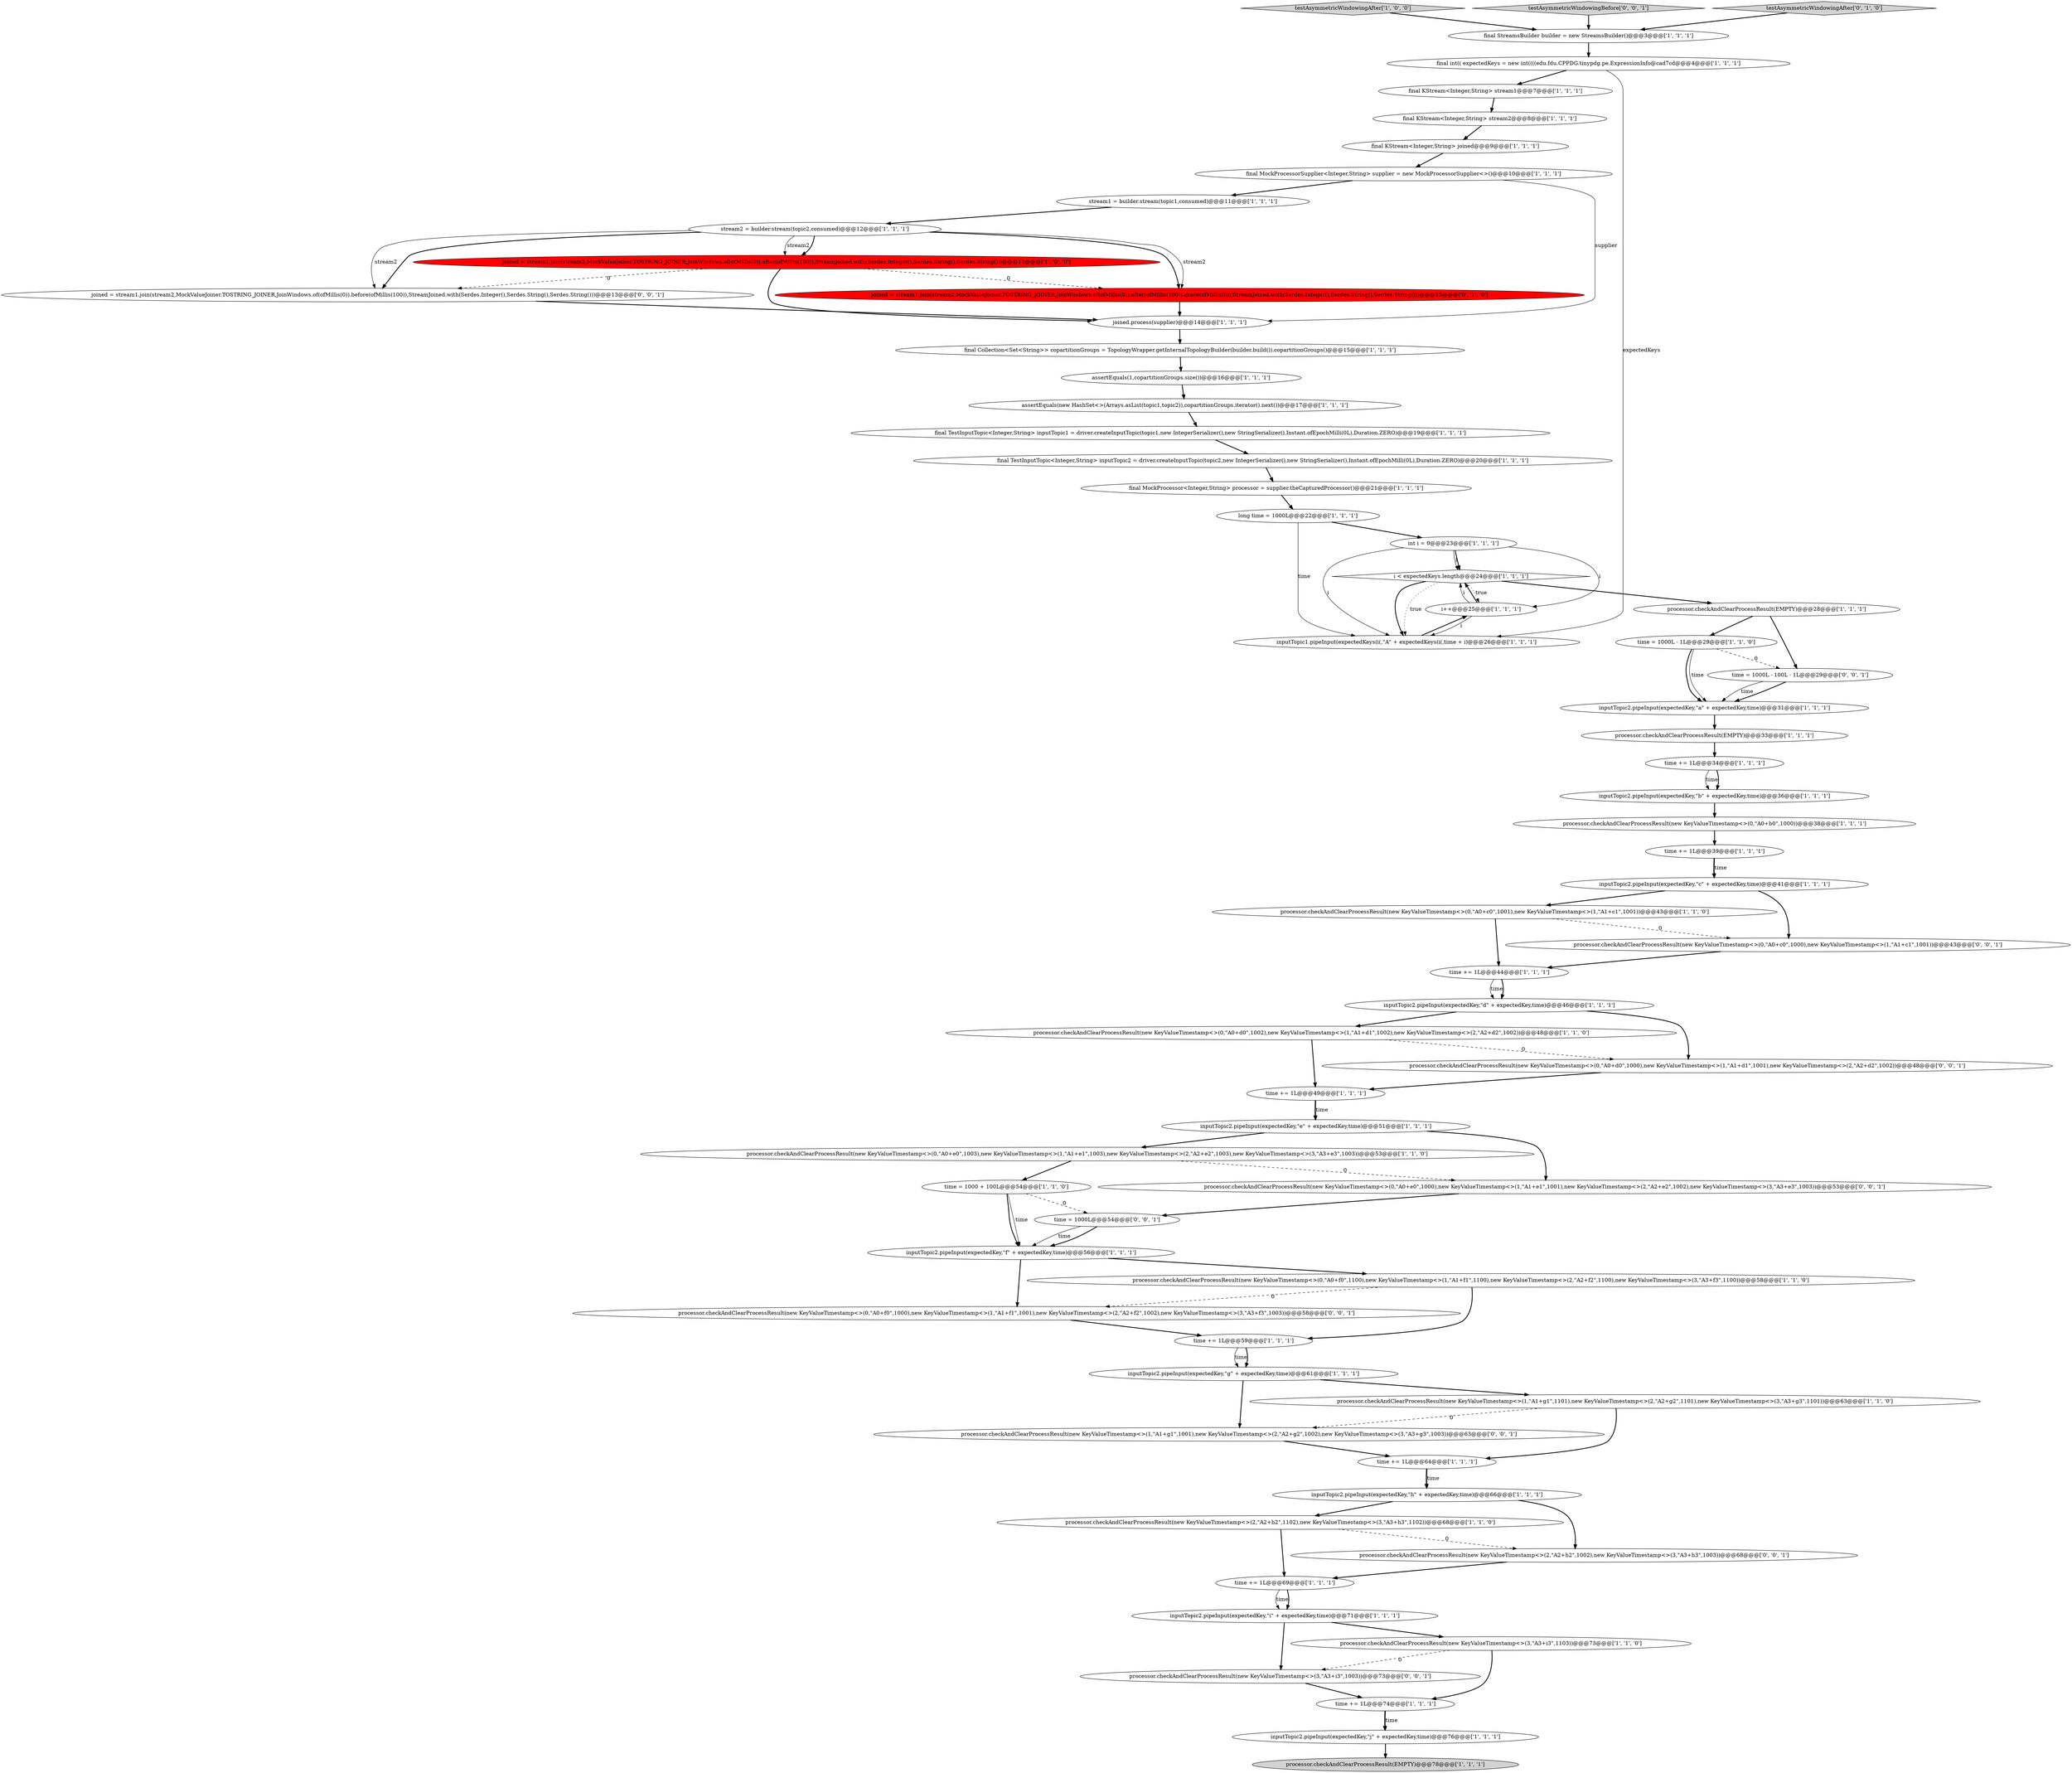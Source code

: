 digraph {
42 [style = filled, label = "processor.checkAndClearProcessResult(new KeyValueTimestamp<>(0,\"A0+e0\",1003),new KeyValueTimestamp<>(1,\"A1+e1\",1003),new KeyValueTimestamp<>(2,\"A2+e2\",1003),new KeyValueTimestamp<>(3,\"A3+e3\",1003))@@@53@@@['1', '1', '0']", fillcolor = white, shape = ellipse image = "AAA0AAABBB1BBB"];
29 [style = filled, label = "int i = 0@@@23@@@['1', '1', '1']", fillcolor = white, shape = ellipse image = "AAA0AAABBB1BBB"];
32 [style = filled, label = "final TestInputTopic<Integer,String> inputTopic2 = driver.createInputTopic(topic2,new IntegerSerializer(),new StringSerializer(),Instant.ofEpochMilli(0L),Duration.ZERO)@@@20@@@['1', '1', '1']", fillcolor = white, shape = ellipse image = "AAA0AAABBB1BBB"];
36 [style = filled, label = "time += 1L@@@59@@@['1', '1', '1']", fillcolor = white, shape = ellipse image = "AAA0AAABBB1BBB"];
48 [style = filled, label = "processor.checkAndClearProcessResult(EMPTY)@@@78@@@['1', '1', '1']", fillcolor = lightgray, shape = ellipse image = "AAA0AAABBB1BBB"];
5 [style = filled, label = "inputTopic2.pipeInput(expectedKey,\"g\" + expectedKey,time)@@@61@@@['1', '1', '1']", fillcolor = white, shape = ellipse image = "AAA0AAABBB1BBB"];
51 [style = filled, label = "processor.checkAndClearProcessResult(new KeyValueTimestamp<>(0,\"A0+c0\",1001),new KeyValueTimestamp<>(1,\"A1+c1\",1001))@@@43@@@['1', '1', '0']", fillcolor = white, shape = ellipse image = "AAA0AAABBB1BBB"];
63 [style = filled, label = "processor.checkAndClearProcessResult(new KeyValueTimestamp<>(3,\"A3+i3\",1003))@@@73@@@['0', '0', '1']", fillcolor = white, shape = ellipse image = "AAA0AAABBB3BBB"];
65 [style = filled, label = "processor.checkAndClearProcessResult(new KeyValueTimestamp<>(1,\"A1+g1\",1001),new KeyValueTimestamp<>(2,\"A2+g2\",1002),new KeyValueTimestamp<>(3,\"A3+g3\",1003))@@@63@@@['0', '0', '1']", fillcolor = white, shape = ellipse image = "AAA0AAABBB3BBB"];
56 [style = filled, label = "processor.checkAndClearProcessResult(new KeyValueTimestamp<>(0,\"A0+f0\",1000),new KeyValueTimestamp<>(1,\"A1+f1\",1001),new KeyValueTimestamp<>(2,\"A2+f2\",1002),new KeyValueTimestamp<>(3,\"A3+f3\",1003))@@@58@@@['0', '0', '1']", fillcolor = white, shape = ellipse image = "AAA0AAABBB3BBB"];
35 [style = filled, label = "testAsymmetricWindowingAfter['1', '0', '0']", fillcolor = lightgray, shape = diamond image = "AAA0AAABBB1BBB"];
1 [style = filled, label = "processor.checkAndClearProcessResult(new KeyValueTimestamp<>(1,\"A1+g1\",1101),new KeyValueTimestamp<>(2,\"A2+g2\",1101),new KeyValueTimestamp<>(3,\"A3+g3\",1101))@@@63@@@['1', '1', '0']", fillcolor = white, shape = ellipse image = "AAA0AAABBB1BBB"];
37 [style = filled, label = "processor.checkAndClearProcessResult(new KeyValueTimestamp<>(2,\"A2+h2\",1102),new KeyValueTimestamp<>(3,\"A3+h3\",1102))@@@68@@@['1', '1', '0']", fillcolor = white, shape = ellipse image = "AAA0AAABBB1BBB"];
14 [style = filled, label = "inputTopic2.pipeInput(expectedKey,\"i\" + expectedKey,time)@@@71@@@['1', '1', '1']", fillcolor = white, shape = ellipse image = "AAA0AAABBB1BBB"];
22 [style = filled, label = "stream1 = builder.stream(topic1,consumed)@@@11@@@['1', '1', '1']", fillcolor = white, shape = ellipse image = "AAA0AAABBB1BBB"];
49 [style = filled, label = "inputTopic2.pipeInput(expectedKey,\"d\" + expectedKey,time)@@@46@@@['1', '1', '1']", fillcolor = white, shape = ellipse image = "AAA0AAABBB1BBB"];
16 [style = filled, label = "i++@@@25@@@['1', '1', '1']", fillcolor = white, shape = ellipse image = "AAA0AAABBB1BBB"];
59 [style = filled, label = "time = 1000L - 100L - 1L@@@29@@@['0', '0', '1']", fillcolor = white, shape = ellipse image = "AAA0AAABBB3BBB"];
7 [style = filled, label = "time += 1L@@@39@@@['1', '1', '1']", fillcolor = white, shape = ellipse image = "AAA0AAABBB1BBB"];
50 [style = filled, label = "processor.checkAndClearProcessResult(EMPTY)@@@28@@@['1', '1', '1']", fillcolor = white, shape = ellipse image = "AAA0AAABBB1BBB"];
24 [style = filled, label = "inputTopic2.pipeInput(expectedKey,\"j\" + expectedKey,time)@@@76@@@['1', '1', '1']", fillcolor = white, shape = ellipse image = "AAA0AAABBB1BBB"];
62 [style = filled, label = "time = 1000L@@@54@@@['0', '0', '1']", fillcolor = white, shape = ellipse image = "AAA0AAABBB3BBB"];
64 [style = filled, label = "processor.checkAndClearProcessResult(new KeyValueTimestamp<>(2,\"A2+h2\",1002),new KeyValueTimestamp<>(3,\"A3+h3\",1003))@@@68@@@['0', '0', '1']", fillcolor = white, shape = ellipse image = "AAA0AAABBB3BBB"];
47 [style = filled, label = "final MockProcessorSupplier<Integer,String> supplier = new MockProcessorSupplier<>()@@@10@@@['1', '1', '1']", fillcolor = white, shape = ellipse image = "AAA0AAABBB1BBB"];
0 [style = filled, label = "stream2 = builder.stream(topic2,consumed)@@@12@@@['1', '1', '1']", fillcolor = white, shape = ellipse image = "AAA0AAABBB1BBB"];
44 [style = filled, label = "time = 1000L - 1L@@@29@@@['1', '1', '0']", fillcolor = white, shape = ellipse image = "AAA0AAABBB1BBB"];
28 [style = filled, label = "time += 1L@@@49@@@['1', '1', '1']", fillcolor = white, shape = ellipse image = "AAA0AAABBB1BBB"];
34 [style = filled, label = "processor.checkAndClearProcessResult(new KeyValueTimestamp<>(0,\"A0+d0\",1002),new KeyValueTimestamp<>(1,\"A1+d1\",1002),new KeyValueTimestamp<>(2,\"A2+d2\",1002))@@@48@@@['1', '1', '0']", fillcolor = white, shape = ellipse image = "AAA0AAABBB1BBB"];
52 [style = filled, label = "final KStream<Integer,String> stream1@@@7@@@['1', '1', '1']", fillcolor = white, shape = ellipse image = "AAA0AAABBB1BBB"];
3 [style = filled, label = "inputTopic2.pipeInput(expectedKey,\"b\" + expectedKey,time)@@@36@@@['1', '1', '1']", fillcolor = white, shape = ellipse image = "AAA0AAABBB1BBB"];
33 [style = filled, label = "inputTopic2.pipeInput(expectedKey,\"e\" + expectedKey,time)@@@51@@@['1', '1', '1']", fillcolor = white, shape = ellipse image = "AAA0AAABBB1BBB"];
2 [style = filled, label = "inputTopic2.pipeInput(expectedKey,\"h\" + expectedKey,time)@@@66@@@['1', '1', '1']", fillcolor = white, shape = ellipse image = "AAA0AAABBB1BBB"];
30 [style = filled, label = "time += 1L@@@74@@@['1', '1', '1']", fillcolor = white, shape = ellipse image = "AAA0AAABBB1BBB"];
38 [style = filled, label = "time += 1L@@@69@@@['1', '1', '1']", fillcolor = white, shape = ellipse image = "AAA0AAABBB1BBB"];
46 [style = filled, label = "final TestInputTopic<Integer,String> inputTopic1 = driver.createInputTopic(topic1,new IntegerSerializer(),new StringSerializer(),Instant.ofEpochMilli(0L),Duration.ZERO)@@@19@@@['1', '1', '1']", fillcolor = white, shape = ellipse image = "AAA0AAABBB1BBB"];
61 [style = filled, label = "testAsymmetricWindowingBefore['0', '0', '1']", fillcolor = lightgray, shape = diamond image = "AAA0AAABBB3BBB"];
57 [style = filled, label = "joined = stream1.join(stream2,MockValueJoiner.TOSTRING_JOINER,JoinWindows.of(ofMillis(0)).before(ofMillis(100)),StreamJoined.with(Serdes.Integer(),Serdes.String(),Serdes.String()))@@@13@@@['0', '0', '1']", fillcolor = white, shape = ellipse image = "AAA0AAABBB3BBB"];
60 [style = filled, label = "processor.checkAndClearProcessResult(new KeyValueTimestamp<>(0,\"A0+d0\",1000),new KeyValueTimestamp<>(1,\"A1+d1\",1001),new KeyValueTimestamp<>(2,\"A2+d2\",1002))@@@48@@@['0', '0', '1']", fillcolor = white, shape = ellipse image = "AAA0AAABBB3BBB"];
11 [style = filled, label = "processor.checkAndClearProcessResult(EMPTY)@@@33@@@['1', '1', '1']", fillcolor = white, shape = ellipse image = "AAA0AAABBB1BBB"];
12 [style = filled, label = "time += 1L@@@44@@@['1', '1', '1']", fillcolor = white, shape = ellipse image = "AAA0AAABBB1BBB"];
4 [style = filled, label = "inputTopic2.pipeInput(expectedKey,\"c\" + expectedKey,time)@@@41@@@['1', '1', '1']", fillcolor = white, shape = ellipse image = "AAA0AAABBB1BBB"];
15 [style = filled, label = "time += 1L@@@34@@@['1', '1', '1']", fillcolor = white, shape = ellipse image = "AAA0AAABBB1BBB"];
6 [style = filled, label = "i < expectedKeys.length@@@24@@@['1', '1', '1']", fillcolor = white, shape = diamond image = "AAA0AAABBB1BBB"];
10 [style = filled, label = "final MockProcessor<Integer,String> processor = supplier.theCapturedProcessor()@@@21@@@['1', '1', '1']", fillcolor = white, shape = ellipse image = "AAA0AAABBB1BBB"];
20 [style = filled, label = "processor.checkAndClearProcessResult(new KeyValueTimestamp<>(0,\"A0+b0\",1000))@@@38@@@['1', '1', '1']", fillcolor = white, shape = ellipse image = "AAA0AAABBB1BBB"];
31 [style = filled, label = "time += 1L@@@64@@@['1', '1', '1']", fillcolor = white, shape = ellipse image = "AAA0AAABBB1BBB"];
45 [style = filled, label = "assertEquals(new HashSet<>(Arrays.asList(topic1,topic2)),copartitionGroups.iterator().next())@@@17@@@['1', '1', '1']", fillcolor = white, shape = ellipse image = "AAA0AAABBB1BBB"];
55 [style = filled, label = "processor.checkAndClearProcessResult(new KeyValueTimestamp<>(0,\"A0+e0\",1000),new KeyValueTimestamp<>(1,\"A1+e1\",1001),new KeyValueTimestamp<>(2,\"A2+e2\",1002),new KeyValueTimestamp<>(3,\"A3+e3\",1003))@@@53@@@['0', '0', '1']", fillcolor = white, shape = ellipse image = "AAA0AAABBB3BBB"];
9 [style = filled, label = "inputTopic2.pipeInput(expectedKey,\"f\" + expectedKey,time)@@@56@@@['1', '1', '1']", fillcolor = white, shape = ellipse image = "AAA0AAABBB1BBB"];
43 [style = filled, label = "processor.checkAndClearProcessResult(new KeyValueTimestamp<>(3,\"A3+i3\",1103))@@@73@@@['1', '1', '0']", fillcolor = white, shape = ellipse image = "AAA0AAABBB1BBB"];
54 [style = filled, label = "testAsymmetricWindowingAfter['0', '1', '0']", fillcolor = lightgray, shape = diamond image = "AAA0AAABBB2BBB"];
17 [style = filled, label = "final StreamsBuilder builder = new StreamsBuilder()@@@3@@@['1', '1', '1']", fillcolor = white, shape = ellipse image = "AAA0AAABBB1BBB"];
40 [style = filled, label = "final Collection<Set<String>> copartitionGroups = TopologyWrapper.getInternalTopologyBuilder(builder.build()).copartitionGroups()@@@15@@@['1', '1', '1']", fillcolor = white, shape = ellipse image = "AAA0AAABBB1BBB"];
41 [style = filled, label = "processor.checkAndClearProcessResult(new KeyValueTimestamp<>(0,\"A0+f0\",1100),new KeyValueTimestamp<>(1,\"A1+f1\",1100),new KeyValueTimestamp<>(2,\"A2+f2\",1100),new KeyValueTimestamp<>(3,\"A3+f3\",1100))@@@58@@@['1', '1', '0']", fillcolor = white, shape = ellipse image = "AAA0AAABBB1BBB"];
8 [style = filled, label = "final KStream<Integer,String> joined@@@9@@@['1', '1', '1']", fillcolor = white, shape = ellipse image = "AAA0AAABBB1BBB"];
21 [style = filled, label = "assertEquals(1,copartitionGroups.size())@@@16@@@['1', '1', '1']", fillcolor = white, shape = ellipse image = "AAA0AAABBB1BBB"];
23 [style = filled, label = "inputTopic1.pipeInput(expectedKeys(i(,\"A\" + expectedKeys(i(,time + i)@@@26@@@['1', '1', '1']", fillcolor = white, shape = ellipse image = "AAA0AAABBB1BBB"];
27 [style = filled, label = "final int(( expectedKeys = new int((((edu.fdu.CPPDG.tinypdg.pe.ExpressionInfo@cad7cd@@@4@@@['1', '1', '1']", fillcolor = white, shape = ellipse image = "AAA0AAABBB1BBB"];
58 [style = filled, label = "processor.checkAndClearProcessResult(new KeyValueTimestamp<>(0,\"A0+c0\",1000),new KeyValueTimestamp<>(1,\"A1+c1\",1001))@@@43@@@['0', '0', '1']", fillcolor = white, shape = ellipse image = "AAA0AAABBB3BBB"];
18 [style = filled, label = "long time = 1000L@@@22@@@['1', '1', '1']", fillcolor = white, shape = ellipse image = "AAA0AAABBB1BBB"];
19 [style = filled, label = "final KStream<Integer,String> stream2@@@8@@@['1', '1', '1']", fillcolor = white, shape = ellipse image = "AAA0AAABBB1BBB"];
53 [style = filled, label = "joined = stream1.join(stream2,MockValueJoiner.TOSTRING_JOINER,JoinWindows.of(ofMillis(0)).after(ofMillis(100)).grace(ofMillis(0)),StreamJoined.with(Serdes.Integer(),Serdes.String(),Serdes.String()))@@@13@@@['0', '1', '0']", fillcolor = red, shape = ellipse image = "AAA1AAABBB2BBB"];
26 [style = filled, label = "joined = stream1.join(stream2,MockValueJoiner.TOSTRING_JOINER,JoinWindows.of(ofMillis(0)).after(ofMillis(100)),StreamJoined.with(Serdes.Integer(),Serdes.String(),Serdes.String()))@@@13@@@['1', '0', '0']", fillcolor = red, shape = ellipse image = "AAA1AAABBB1BBB"];
39 [style = filled, label = "joined.process(supplier)@@@14@@@['1', '1', '1']", fillcolor = white, shape = ellipse image = "AAA0AAABBB1BBB"];
13 [style = filled, label = "time = 1000 + 100L@@@54@@@['1', '1', '0']", fillcolor = white, shape = ellipse image = "AAA0AAABBB1BBB"];
25 [style = filled, label = "inputTopic2.pipeInput(expectedKey,\"a\" + expectedKey,time)@@@31@@@['1', '1', '1']", fillcolor = white, shape = ellipse image = "AAA0AAABBB1BBB"];
16->6 [style = solid, label="i"];
50->44 [style = bold, label=""];
55->62 [style = bold, label=""];
58->12 [style = bold, label=""];
27->23 [style = solid, label="expectedKeys"];
53->39 [style = bold, label=""];
47->22 [style = bold, label=""];
0->53 [style = bold, label=""];
29->6 [style = bold, label=""];
38->14 [style = solid, label="time"];
9->56 [style = bold, label=""];
22->0 [style = bold, label=""];
57->39 [style = bold, label=""];
62->9 [style = bold, label=""];
33->42 [style = bold, label=""];
37->38 [style = bold, label=""];
8->47 [style = bold, label=""];
17->27 [style = bold, label=""];
1->31 [style = bold, label=""];
15->3 [style = solid, label="time"];
44->59 [style = dashed, label="0"];
12->49 [style = solid, label="time"];
26->57 [style = dashed, label="0"];
29->16 [style = solid, label="i"];
16->6 [style = bold, label=""];
44->25 [style = solid, label="time"];
54->17 [style = bold, label=""];
1->65 [style = dashed, label="0"];
31->2 [style = bold, label=""];
0->57 [style = solid, label="stream2"];
47->39 [style = solid, label="supplier"];
52->19 [style = bold, label=""];
13->62 [style = dashed, label="0"];
32->10 [style = bold, label=""];
14->43 [style = bold, label=""];
42->55 [style = dashed, label="0"];
13->9 [style = solid, label="time"];
21->45 [style = bold, label=""];
5->1 [style = bold, label=""];
64->38 [style = bold, label=""];
35->17 [style = bold, label=""];
45->46 [style = bold, label=""];
20->7 [style = bold, label=""];
40->21 [style = bold, label=""];
51->58 [style = dashed, label="0"];
10->18 [style = bold, label=""];
0->57 [style = bold, label=""];
30->24 [style = bold, label=""];
43->63 [style = dashed, label="0"];
56->36 [style = bold, label=""];
59->25 [style = bold, label=""];
37->64 [style = dashed, label="0"];
65->31 [style = bold, label=""];
6->23 [style = bold, label=""];
51->12 [style = bold, label=""];
33->55 [style = bold, label=""];
0->26 [style = solid, label="stream2"];
2->64 [style = bold, label=""];
7->4 [style = bold, label=""];
15->3 [style = bold, label=""];
26->53 [style = dashed, label="0"];
27->52 [style = bold, label=""];
14->63 [style = bold, label=""];
12->49 [style = bold, label=""];
34->28 [style = bold, label=""];
41->36 [style = bold, label=""];
4->58 [style = bold, label=""];
36->5 [style = solid, label="time"];
39->40 [style = bold, label=""];
60->28 [style = bold, label=""];
49->60 [style = bold, label=""];
18->23 [style = solid, label="time"];
7->4 [style = solid, label="time"];
44->25 [style = bold, label=""];
36->5 [style = bold, label=""];
13->9 [style = bold, label=""];
4->51 [style = bold, label=""];
46->32 [style = bold, label=""];
0->53 [style = solid, label="stream2"];
23->16 [style = bold, label=""];
42->13 [style = bold, label=""];
0->26 [style = bold, label=""];
6->23 [style = dotted, label="true"];
5->65 [style = bold, label=""];
16->23 [style = solid, label="i"];
49->34 [style = bold, label=""];
26->39 [style = bold, label=""];
19->8 [style = bold, label=""];
11->15 [style = bold, label=""];
38->14 [style = bold, label=""];
43->30 [style = bold, label=""];
63->30 [style = bold, label=""];
30->24 [style = solid, label="time"];
9->41 [style = bold, label=""];
29->6 [style = solid, label="i"];
31->2 [style = solid, label="time"];
18->29 [style = bold, label=""];
3->20 [style = bold, label=""];
28->33 [style = bold, label=""];
62->9 [style = solid, label="time"];
25->11 [style = bold, label=""];
6->50 [style = bold, label=""];
59->25 [style = solid, label="time"];
29->23 [style = solid, label="i"];
28->33 [style = solid, label="time"];
41->56 [style = dashed, label="0"];
2->37 [style = bold, label=""];
34->60 [style = dashed, label="0"];
24->48 [style = bold, label=""];
6->16 [style = dotted, label="true"];
61->17 [style = bold, label=""];
50->59 [style = bold, label=""];
}
